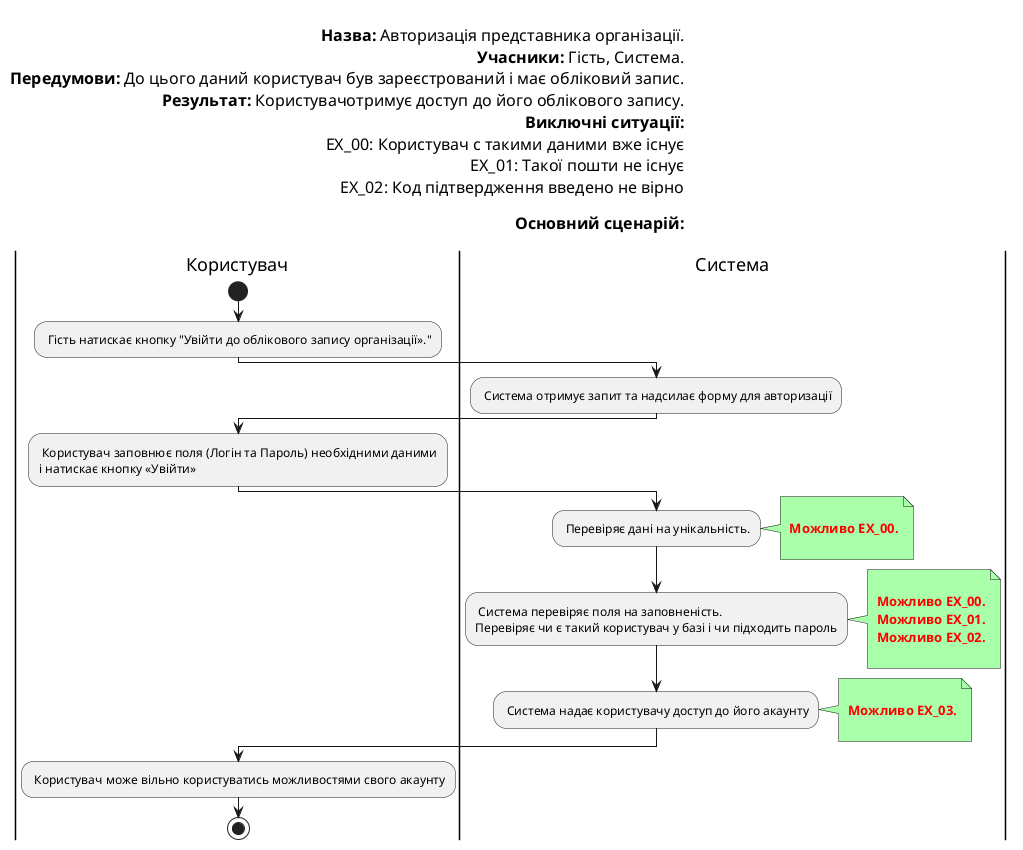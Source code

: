@startuml
left header

<font color=000 size=16><b>Назва:</b> Авторизація представника організації.
<font color=000 size=16><b>Учасники:</b> Гість, Система.
<font color=000 size=16><b>Передумови:</b> До цього даний користувач був зареєстрований і має обліковий запис.
<font color=000 size=16><b>Результат:</b> Користувачотримує доступ до його облікового запису.
<font color=000 size=16><b>Виключні ситуації:</b>
<font color=000 size=16> EX_00: Користувач с такими даними вже існує
<font color=000 size=16> EX_01: Такої пошти не існує
<font color=000 size=16> EX_02: Код підтвердження введено не вірно

<font color=000 size=16><b>Основний сценарій:</b>

end header

|Користувач|
start
: Гість натискає кнопку "Увійти до облікового запису організації».";
|Система|

: Система отримує запит та надсилає форму для авторизації;

|Користувач|

: Користувач заповнює поля (Логін та Пароль) необхідними даними
і натискає кнопку «Увійти»;


|Система|

: Перевіряє дані на унікальність.;
note right #aaffaa

<font color=red><b> Можливо EX_00.

end note

: Система перевіряє поля на заповненість. 
Перевіряє чи є такий користувач у базі і чи підходить пароль;

note right #aaffaa

<font color=red><b> Можливо EX_00.
<font color=red><b> Можливо EX_01.
<font color=red><b> Можливо EX_02.

end note

: Система надає користувачу доступ до його акаунту;
note right #aaffaa

<font color=red><b> Можливо EX_03.

end note

|Користувач|

: Користувач може вільно користуватись можливостями свого акаунту;


|Користувач|
stop;
@enduml

